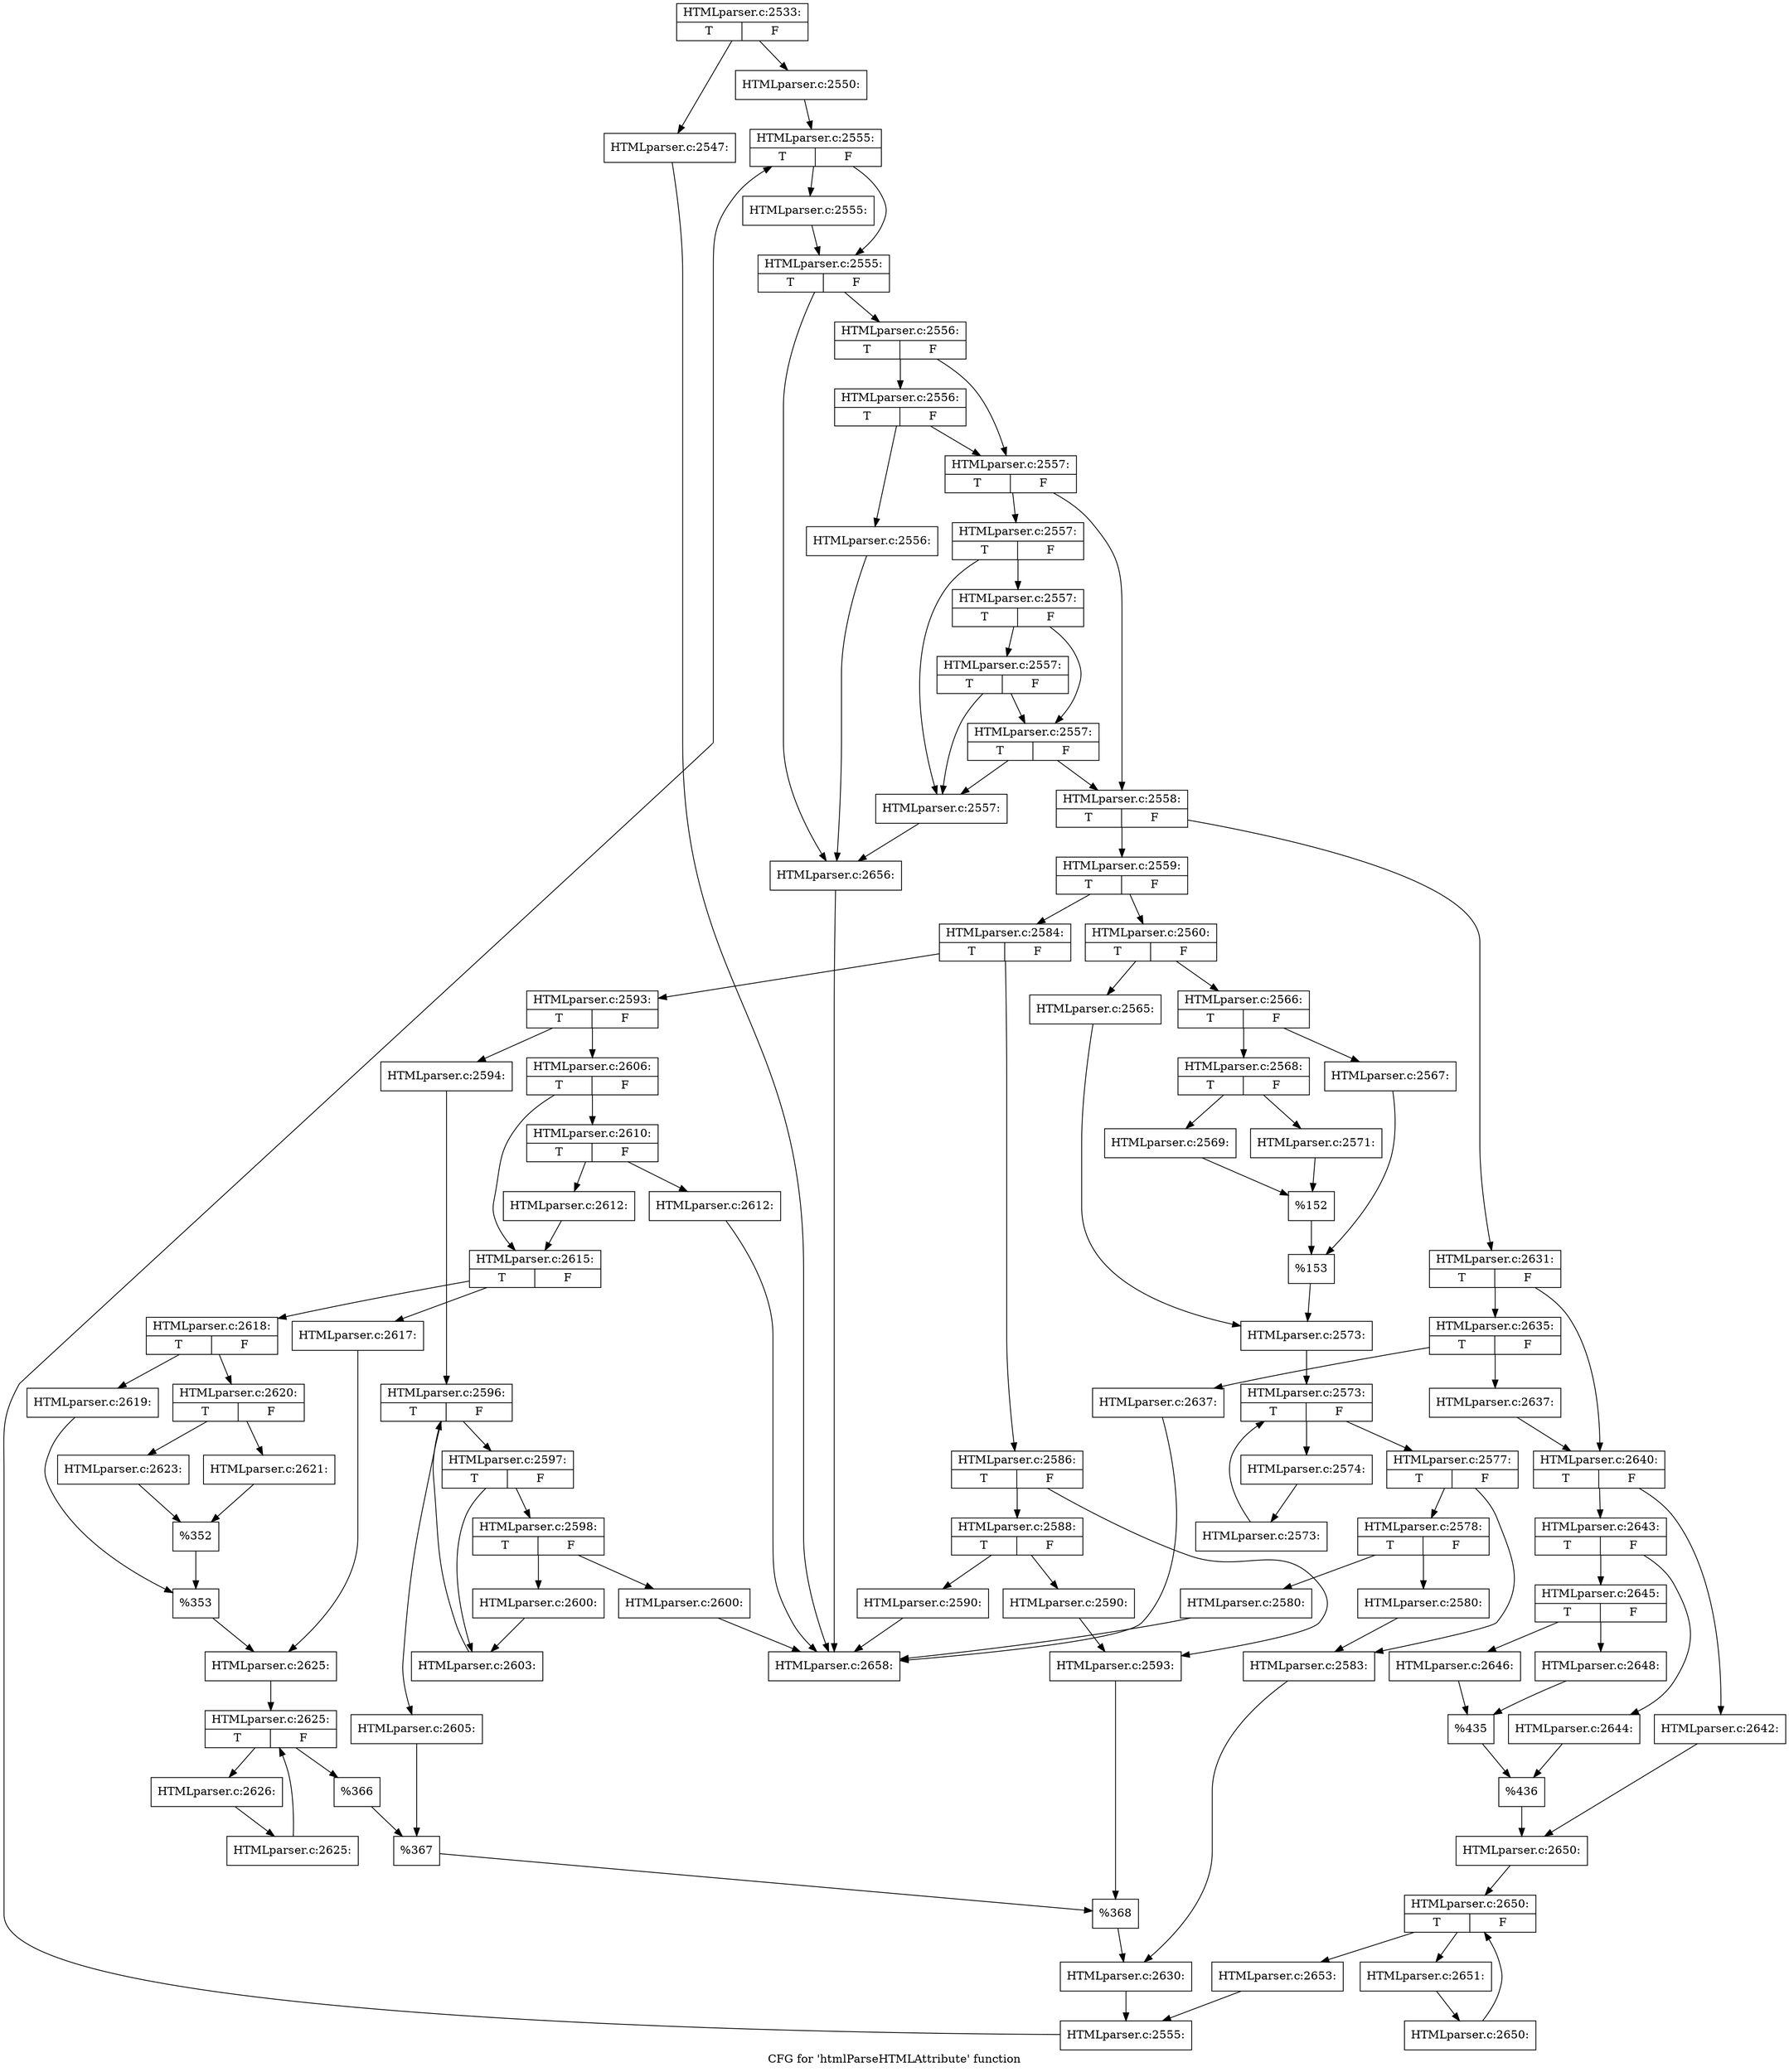 digraph "CFG for 'htmlParseHTMLAttribute' function" {
	label="CFG for 'htmlParseHTMLAttribute' function";

	Node0x3f43210 [shape=record,label="{HTMLparser.c:2533:|{<s0>T|<s1>F}}"];
	Node0x3f43210 -> Node0x3f451b0;
	Node0x3f43210 -> Node0x3f45200;
	Node0x3f451b0 [shape=record,label="{HTMLparser.c:2547:}"];
	Node0x3f451b0 -> Node0x3f43290;
	Node0x3f45200 [shape=record,label="{HTMLparser.c:2550:}"];
	Node0x3f45200 -> Node0x3f45b70;
	Node0x3f45b70 [shape=record,label="{HTMLparser.c:2555:|{<s0>T|<s1>F}}"];
	Node0x3f45b70 -> Node0x3f45e60;
	Node0x3f45b70 -> Node0x3f45e10;
	Node0x3f45e60 [shape=record,label="{HTMLparser.c:2555:}"];
	Node0x3f45e60 -> Node0x3f45e10;
	Node0x3f45e10 [shape=record,label="{HTMLparser.c:2555:|{<s0>T|<s1>F}}"];
	Node0x3f45e10 -> Node0x3f46900;
	Node0x3f45e10 -> Node0x3f45d90;
	Node0x3f46900 [shape=record,label="{HTMLparser.c:2556:|{<s0>T|<s1>F}}"];
	Node0x3f46900 -> Node0x3f46b90;
	Node0x3f46900 -> Node0x3f46b40;
	Node0x3f46b90 [shape=record,label="{HTMLparser.c:2556:|{<s0>T|<s1>F}}"];
	Node0x3f46b90 -> Node0x3f46af0;
	Node0x3f46b90 -> Node0x3f46b40;
	Node0x3f46af0 [shape=record,label="{HTMLparser.c:2556:}"];
	Node0x3f46af0 -> Node0x3f45d90;
	Node0x3f46b40 [shape=record,label="{HTMLparser.c:2557:|{<s0>T|<s1>F}}"];
	Node0x3f46b40 -> Node0x3f47500;
	Node0x3f46b40 -> Node0x3f474b0;
	Node0x3f47500 [shape=record,label="{HTMLparser.c:2557:|{<s0>T|<s1>F}}"];
	Node0x3f47500 -> Node0x3f47460;
	Node0x3f47500 -> Node0x3f478c0;
	Node0x3f478c0 [shape=record,label="{HTMLparser.c:2557:|{<s0>T|<s1>F}}"];
	Node0x3f478c0 -> Node0x3f47d70;
	Node0x3f478c0 -> Node0x3f47840;
	Node0x3f47d70 [shape=record,label="{HTMLparser.c:2557:|{<s0>T|<s1>F}}"];
	Node0x3f47d70 -> Node0x3f47460;
	Node0x3f47d70 -> Node0x3f47840;
	Node0x3f47840 [shape=record,label="{HTMLparser.c:2557:|{<s0>T|<s1>F}}"];
	Node0x3f47840 -> Node0x3f47460;
	Node0x3f47840 -> Node0x3f474b0;
	Node0x3f47460 [shape=record,label="{HTMLparser.c:2557:}"];
	Node0x3f47460 -> Node0x3f45d90;
	Node0x3f474b0 [shape=record,label="{HTMLparser.c:2558:|{<s0>T|<s1>F}}"];
	Node0x3f474b0 -> Node0x3f48b50;
	Node0x3f474b0 -> Node0x3f48bf0;
	Node0x3f48b50 [shape=record,label="{HTMLparser.c:2559:|{<s0>T|<s1>F}}"];
	Node0x3f48b50 -> Node0x3f49270;
	Node0x3f48b50 -> Node0x3f49310;
	Node0x3f49270 [shape=record,label="{HTMLparser.c:2560:|{<s0>T|<s1>F}}"];
	Node0x3f49270 -> Node0x3f4a130;
	Node0x3f49270 -> Node0x3f4a1d0;
	Node0x3f4a130 [shape=record,label="{HTMLparser.c:2565:}"];
	Node0x3f4a130 -> Node0x3f4a180;
	Node0x3f4a1d0 [shape=record,label="{HTMLparser.c:2566:|{<s0>T|<s1>F}}"];
	Node0x3f4a1d0 -> Node0x3f4ab10;
	Node0x3f4a1d0 -> Node0x3f4abb0;
	Node0x3f4ab10 [shape=record,label="{HTMLparser.c:2567:}"];
	Node0x3f4ab10 -> Node0x3f4ab60;
	Node0x3f4abb0 [shape=record,label="{HTMLparser.c:2568:|{<s0>T|<s1>F}}"];
	Node0x3f4abb0 -> Node0x3f4b7c0;
	Node0x3f4abb0 -> Node0x3f4b860;
	Node0x3f4b7c0 [shape=record,label="{HTMLparser.c:2569:}"];
	Node0x3f4b7c0 -> Node0x3f4b810;
	Node0x3f4b860 [shape=record,label="{HTMLparser.c:2571:}"];
	Node0x3f4b860 -> Node0x3f4b810;
	Node0x3f4b810 [shape=record,label="{%152}"];
	Node0x3f4b810 -> Node0x3f4ab60;
	Node0x3f4ab60 [shape=record,label="{%153}"];
	Node0x3f4ab60 -> Node0x3f4a180;
	Node0x3f4a180 [shape=record,label="{HTMLparser.c:2573:}"];
	Node0x3f4a180 -> Node0x3f4ce80;
	Node0x3f4ce80 [shape=record,label="{HTMLparser.c:2573:|{<s0>T|<s1>F}}"];
	Node0x3f4ce80 -> Node0x3f4d160;
	Node0x3f4ce80 -> Node0x3f4cdf0;
	Node0x3f4d160 [shape=record,label="{HTMLparser.c:2574:}"];
	Node0x3f4d160 -> Node0x3f4d0d0;
	Node0x3f4d0d0 [shape=record,label="{HTMLparser.c:2573:}"];
	Node0x3f4d0d0 -> Node0x3f4ce80;
	Node0x3f4cdf0 [shape=record,label="{HTMLparser.c:2577:|{<s0>T|<s1>F}}"];
	Node0x3f4cdf0 -> Node0x3f4de00;
	Node0x3f4cdf0 -> Node0x3f4de50;
	Node0x3f4de00 [shape=record,label="{HTMLparser.c:2578:|{<s0>T|<s1>F}}"];
	Node0x3f4de00 -> Node0x3f4f2f0;
	Node0x3f4de00 -> Node0x3f4f340;
	Node0x3f4f2f0 [shape=record,label="{HTMLparser.c:2580:}"];
	Node0x3f4f2f0 -> Node0x3f43290;
	Node0x3f4f340 [shape=record,label="{HTMLparser.c:2580:}"];
	Node0x3f4f340 -> Node0x3f4de50;
	Node0x3f4de50 [shape=record,label="{HTMLparser.c:2583:}"];
	Node0x3f4de50 -> Node0x3f492c0;
	Node0x3f49310 [shape=record,label="{HTMLparser.c:2584:|{<s0>T|<s1>F}}"];
	Node0x3f49310 -> Node0x3f503a0;
	Node0x3f49310 -> Node0x3f50440;
	Node0x3f503a0 [shape=record,label="{HTMLparser.c:2586:|{<s0>T|<s1>F}}"];
	Node0x3f503a0 -> Node0x3f50a80;
	Node0x3f503a0 -> Node0x3f50ad0;
	Node0x3f50a80 [shape=record,label="{HTMLparser.c:2588:|{<s0>T|<s1>F}}"];
	Node0x3f50a80 -> Node0x3f51f70;
	Node0x3f50a80 -> Node0x3f51fc0;
	Node0x3f51f70 [shape=record,label="{HTMLparser.c:2590:}"];
	Node0x3f51f70 -> Node0x3f43290;
	Node0x3f51fc0 [shape=record,label="{HTMLparser.c:2590:}"];
	Node0x3f51fc0 -> Node0x3f50ad0;
	Node0x3f50ad0 [shape=record,label="{HTMLparser.c:2593:}"];
	Node0x3f50ad0 -> Node0x3f503f0;
	Node0x3f50440 [shape=record,label="{HTMLparser.c:2593:|{<s0>T|<s1>F}}"];
	Node0x3f50440 -> Node0x3f52b70;
	Node0x3f50440 -> Node0x3f52c10;
	Node0x3f52b70 [shape=record,label="{HTMLparser.c:2594:}"];
	Node0x3f52b70 -> Node0x3f53350;
	Node0x3f53350 [shape=record,label="{HTMLparser.c:2596:|{<s0>T|<s1>F}}"];
	Node0x3f53350 -> Node0x3f53800;
	Node0x3f53350 -> Node0x3f53570;
	Node0x3f53800 [shape=record,label="{HTMLparser.c:2597:|{<s0>T|<s1>F}}"];
	Node0x3f53800 -> Node0x3f539f0;
	Node0x3f53800 -> Node0x3f53a40;
	Node0x3f539f0 [shape=record,label="{HTMLparser.c:2598:|{<s0>T|<s1>F}}"];
	Node0x3f539f0 -> Node0x3f54e00;
	Node0x3f539f0 -> Node0x3f54e50;
	Node0x3f54e00 [shape=record,label="{HTMLparser.c:2600:}"];
	Node0x3f54e00 -> Node0x3f43290;
	Node0x3f54e50 [shape=record,label="{HTMLparser.c:2600:}"];
	Node0x3f54e50 -> Node0x3f53a40;
	Node0x3f53a40 [shape=record,label="{HTMLparser.c:2603:}"];
	Node0x3f53a40 -> Node0x3f53350;
	Node0x3f53570 [shape=record,label="{HTMLparser.c:2605:}"];
	Node0x3f53570 -> Node0x3f52bc0;
	Node0x3f52c10 [shape=record,label="{HTMLparser.c:2606:|{<s0>T|<s1>F}}"];
	Node0x3f52c10 -> Node0x3af0350;
	Node0x3f52c10 -> Node0x3af03a0;
	Node0x3af0350 [shape=record,label="{HTMLparser.c:2610:|{<s0>T|<s1>F}}"];
	Node0x3af0350 -> Node0x3f58ab0;
	Node0x3af0350 -> Node0x3f58b00;
	Node0x3f58ab0 [shape=record,label="{HTMLparser.c:2612:}"];
	Node0x3f58ab0 -> Node0x3f43290;
	Node0x3f58b00 [shape=record,label="{HTMLparser.c:2612:}"];
	Node0x3f58b00 -> Node0x3af03a0;
	Node0x3af03a0 [shape=record,label="{HTMLparser.c:2615:|{<s0>T|<s1>F}}"];
	Node0x3af03a0 -> Node0x3f59890;
	Node0x3af03a0 -> Node0x3f59930;
	Node0x3f59890 [shape=record,label="{HTMLparser.c:2617:}"];
	Node0x3f59890 -> Node0x3f598e0;
	Node0x3f59930 [shape=record,label="{HTMLparser.c:2618:|{<s0>T|<s1>F}}"];
	Node0x3f59930 -> Node0x3f5a230;
	Node0x3f59930 -> Node0x3f5a2d0;
	Node0x3f5a230 [shape=record,label="{HTMLparser.c:2619:}"];
	Node0x3f5a230 -> Node0x3f5a280;
	Node0x3f5a2d0 [shape=record,label="{HTMLparser.c:2620:|{<s0>T|<s1>F}}"];
	Node0x3f5a2d0 -> Node0x3f5aea0;
	Node0x3f5a2d0 -> Node0x3f5af40;
	Node0x3f5aea0 [shape=record,label="{HTMLparser.c:2621:}"];
	Node0x3f5aea0 -> Node0x3f5aef0;
	Node0x3f5af40 [shape=record,label="{HTMLparser.c:2623:}"];
	Node0x3f5af40 -> Node0x3f5aef0;
	Node0x3f5aef0 [shape=record,label="{%352}"];
	Node0x3f5aef0 -> Node0x3f5a280;
	Node0x3f5a280 [shape=record,label="{%353}"];
	Node0x3f5a280 -> Node0x3f598e0;
	Node0x3f598e0 [shape=record,label="{HTMLparser.c:2625:}"];
	Node0x3f598e0 -> Node0x3f5c560;
	Node0x3f5c560 [shape=record,label="{HTMLparser.c:2625:|{<s0>T|<s1>F}}"];
	Node0x3f5c560 -> Node0x3f5c840;
	Node0x3f5c560 -> Node0x3f5c4d0;
	Node0x3f5c840 [shape=record,label="{HTMLparser.c:2626:}"];
	Node0x3f5c840 -> Node0x3f5c7b0;
	Node0x3f5c7b0 [shape=record,label="{HTMLparser.c:2625:}"];
	Node0x3f5c7b0 -> Node0x3f5c560;
	Node0x3f5c4d0 [shape=record,label="{%366}"];
	Node0x3f5c4d0 -> Node0x3f52bc0;
	Node0x3f52bc0 [shape=record,label="{%367}"];
	Node0x3f52bc0 -> Node0x3f503f0;
	Node0x3f503f0 [shape=record,label="{%368}"];
	Node0x3f503f0 -> Node0x3f492c0;
	Node0x3f492c0 [shape=record,label="{HTMLparser.c:2630:}"];
	Node0x3f492c0 -> Node0x3f48ba0;
	Node0x3f48bf0 [shape=record,label="{HTMLparser.c:2631:|{<s0>T|<s1>F}}"];
	Node0x3f48bf0 -> Node0x3f5e0c0;
	Node0x3f48bf0 -> Node0x3f5e110;
	Node0x3f5e0c0 [shape=record,label="{HTMLparser.c:2635:|{<s0>T|<s1>F}}"];
	Node0x3f5e0c0 -> Node0x3f5f5b0;
	Node0x3f5e0c0 -> Node0x3f5f600;
	Node0x3f5f5b0 [shape=record,label="{HTMLparser.c:2637:}"];
	Node0x3f5f5b0 -> Node0x3f43290;
	Node0x3f5f600 [shape=record,label="{HTMLparser.c:2637:}"];
	Node0x3f5f600 -> Node0x3f5e110;
	Node0x3f5e110 [shape=record,label="{HTMLparser.c:2640:|{<s0>T|<s1>F}}"];
	Node0x3f5e110 -> Node0x3f60300;
	Node0x3f5e110 -> Node0x3f603a0;
	Node0x3f60300 [shape=record,label="{HTMLparser.c:2642:}"];
	Node0x3f60300 -> Node0x3f60350;
	Node0x3f603a0 [shape=record,label="{HTMLparser.c:2643:|{<s0>T|<s1>F}}"];
	Node0x3f603a0 -> Node0x3f60ca0;
	Node0x3f603a0 -> Node0x3f60d40;
	Node0x3f60ca0 [shape=record,label="{HTMLparser.c:2644:}"];
	Node0x3f60ca0 -> Node0x3f60cf0;
	Node0x3f60d40 [shape=record,label="{HTMLparser.c:2645:|{<s0>T|<s1>F}}"];
	Node0x3f60d40 -> Node0x3f61910;
	Node0x3f60d40 -> Node0x3f619b0;
	Node0x3f61910 [shape=record,label="{HTMLparser.c:2646:}"];
	Node0x3f61910 -> Node0x3f61960;
	Node0x3f619b0 [shape=record,label="{HTMLparser.c:2648:}"];
	Node0x3f619b0 -> Node0x3f61960;
	Node0x3f61960 [shape=record,label="{%435}"];
	Node0x3f61960 -> Node0x3f60cf0;
	Node0x3f60cf0 [shape=record,label="{%436}"];
	Node0x3f60cf0 -> Node0x3f60350;
	Node0x3f60350 [shape=record,label="{HTMLparser.c:2650:}"];
	Node0x3f60350 -> Node0x3f62fd0;
	Node0x3f62fd0 [shape=record,label="{HTMLparser.c:2650:|{<s0>T|<s1>F}}"];
	Node0x3f62fd0 -> Node0x3f632b0;
	Node0x3f62fd0 -> Node0x3f62f40;
	Node0x3f632b0 [shape=record,label="{HTMLparser.c:2651:}"];
	Node0x3f632b0 -> Node0x3f63220;
	Node0x3f63220 [shape=record,label="{HTMLparser.c:2650:}"];
	Node0x3f63220 -> Node0x3f62fd0;
	Node0x3f62f40 [shape=record,label="{HTMLparser.c:2653:}"];
	Node0x3f62f40 -> Node0x3f48ba0;
	Node0x3f48ba0 [shape=record,label="{HTMLparser.c:2555:}"];
	Node0x3f48ba0 -> Node0x3f45b70;
	Node0x3f45d90 [shape=record,label="{HTMLparser.c:2656:}"];
	Node0x3f45d90 -> Node0x3f43290;
	Node0x3f43290 [shape=record,label="{HTMLparser.c:2658:}"];
}
